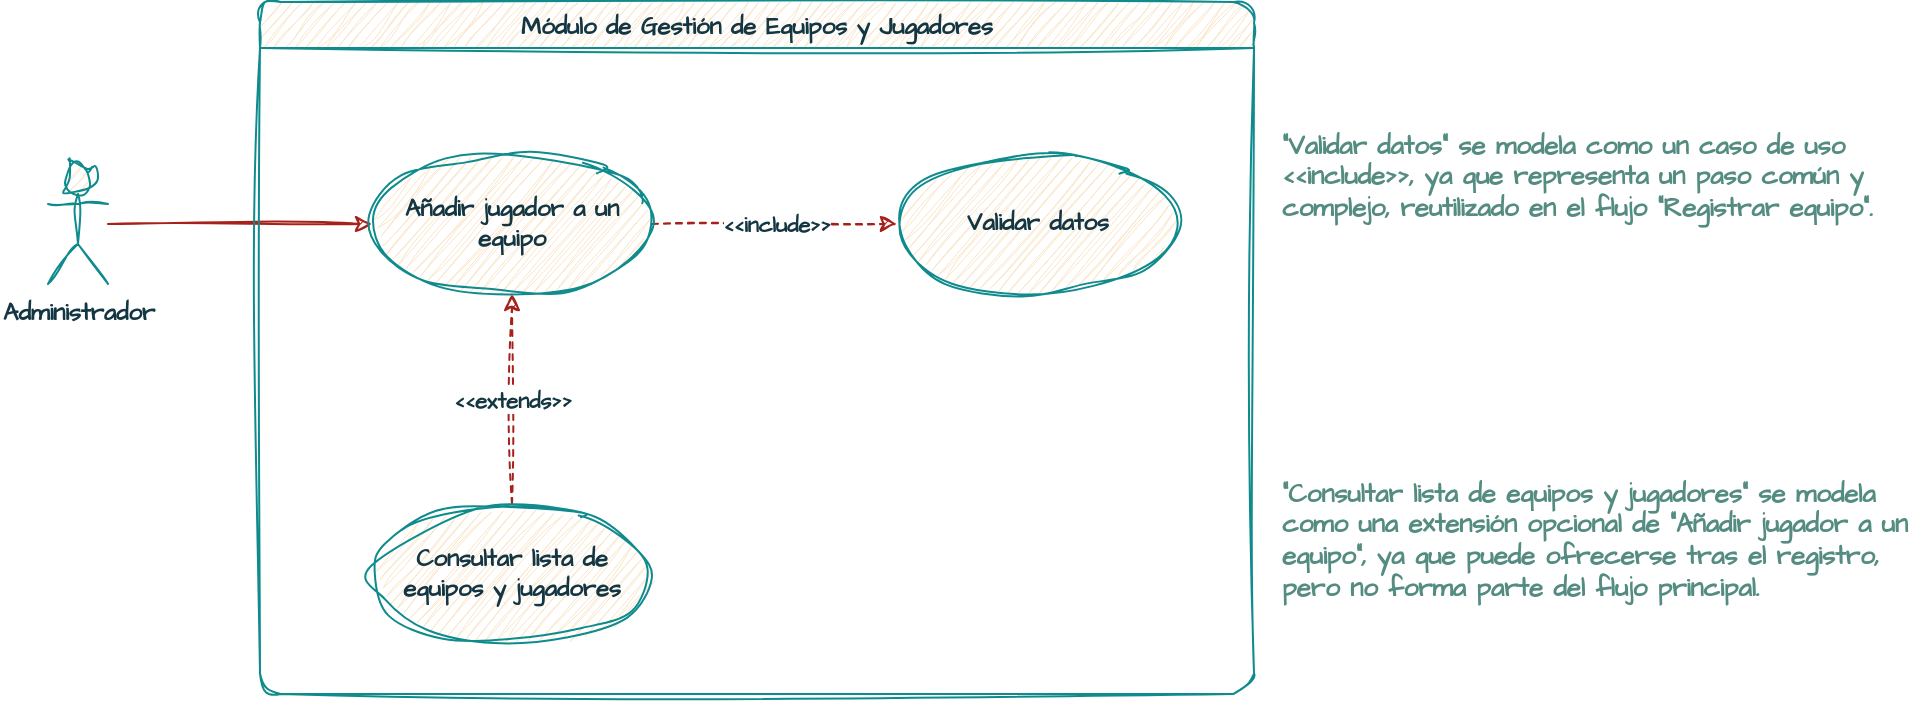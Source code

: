 <mxfile version="26.2.13">
  <diagram name="Página-1" id="A5FbzLegYi2-s6k0OVku">
    <mxGraphModel dx="1010" dy="535" grid="0" gridSize="10" guides="1" tooltips="1" connect="1" arrows="1" fold="1" page="1" pageScale="1" pageWidth="1169" pageHeight="827" math="0" shadow="0">
      <root>
        <mxCell id="0" />
        <mxCell id="1" parent="0" />
        <mxCell id="35SfNl_9JhUK70KBar_d-23" style="edgeStyle=orthogonalEdgeStyle;rounded=0;sketch=1;hachureGap=4;jiggle=2;curveFitting=1;orthogonalLoop=1;jettySize=auto;html=1;entryX=0;entryY=0.5;entryDx=0;entryDy=0;strokeColor=#A8201A;fontFamily=Architects Daughter;fontSource=https%3A%2F%2Ffonts.googleapis.com%2Fcss%3Ffamily%3DArchitects%2BDaughter;fontColor=#143642;fillColor=#FAE5C7;" edge="1" parent="1" source="4GEQXV0VYOjfWgqpQ-_u-1" target="35SfNl_9JhUK70KBar_d-21">
          <mxGeometry relative="1" as="geometry" />
        </mxCell>
        <mxCell id="4GEQXV0VYOjfWgqpQ-_u-1" value="&lt;font face=&quot;Architects Daughter&quot;&gt;&lt;span style=&quot;text-wrap-mode: wrap;&quot;&gt;&lt;b&gt;Administrador&lt;/b&gt;&lt;/span&gt;&lt;/font&gt;" style="shape=umlActor;verticalLabelPosition=bottom;verticalAlign=top;html=1;outlineConnect=0;rounded=1;sketch=1;curveFitting=1;jiggle=2;labelBackgroundColor=none;fillColor=#FAE5C7;strokeColor=#0F8B8D;fontColor=#143642;" parent="1" vertex="1">
          <mxGeometry x="119" y="321" width="30" height="60" as="geometry" />
        </mxCell>
        <mxCell id="35SfNl_9JhUK70KBar_d-5" value="&lt;font face=&quot;Architects Daughter&quot;&gt;Módulo de Gestión de Equipos y Jugadores&lt;/font&gt;" style="swimlane;whiteSpace=wrap;html=1;rounded=1;sketch=1;curveFitting=1;jiggle=2;labelBackgroundColor=none;fillColor=#FAE5C7;strokeColor=#0F8B8D;fontColor=#143642;" vertex="1" parent="1">
          <mxGeometry x="225" y="240" width="497" height="346" as="geometry">
            <mxRectangle x="250" y="330" width="130" height="30" as="alternateBounds" />
          </mxGeometry>
        </mxCell>
        <mxCell id="35SfNl_9JhUK70KBar_d-12" value="&lt;b&gt;Validar datos&lt;/b&gt;" style="ellipse;whiteSpace=wrap;html=1;sketch=1;hachureGap=4;jiggle=2;curveFitting=1;strokeColor=#0F8B8D;fontFamily=Architects Daughter;fontSource=https%3A%2F%2Ffonts.googleapis.com%2Fcss%3Ffamily%3DArchitects%2BDaughter;fontColor=#143642;fillColor=#FAE5C7;" vertex="1" parent="35SfNl_9JhUK70KBar_d-5">
          <mxGeometry x="318.5" y="76" width="140" height="70" as="geometry" />
        </mxCell>
        <mxCell id="35SfNl_9JhUK70KBar_d-25" value="&lt;b&gt;&amp;lt;&amp;lt;extends&amp;gt;&amp;gt;&lt;/b&gt;" style="edgeStyle=orthogonalEdgeStyle;rounded=0;sketch=1;hachureGap=4;jiggle=2;curveFitting=1;orthogonalLoop=1;jettySize=auto;html=1;entryX=0.5;entryY=1;entryDx=0;entryDy=0;strokeColor=#A8201A;fontFamily=Architects Daughter;fontSource=https%3A%2F%2Ffonts.googleapis.com%2Fcss%3Ffamily%3DArchitects%2BDaughter;fontColor=#143642;fillColor=#FAE5C7;dashed=1;" edge="1" parent="35SfNl_9JhUK70KBar_d-5" source="35SfNl_9JhUK70KBar_d-20" target="35SfNl_9JhUK70KBar_d-21">
          <mxGeometry relative="1" as="geometry" />
        </mxCell>
        <mxCell id="35SfNl_9JhUK70KBar_d-20" value="&lt;b&gt;Consultar lista de equipos y jugadores&lt;/b&gt;" style="ellipse;whiteSpace=wrap;html=1;sketch=1;hachureGap=4;jiggle=2;curveFitting=1;strokeColor=#0F8B8D;fontFamily=Architects Daughter;fontSource=https%3A%2F%2Ffonts.googleapis.com%2Fcss%3Ffamily%3DArchitects%2BDaughter;fontColor=#143642;fillColor=#FAE5C7;" vertex="1" parent="35SfNl_9JhUK70KBar_d-5">
          <mxGeometry x="56" y="251" width="140" height="70" as="geometry" />
        </mxCell>
        <mxCell id="35SfNl_9JhUK70KBar_d-24" value="&lt;b&gt;&amp;lt;&amp;lt;include&amp;gt;&amp;gt;&lt;/b&gt;" style="edgeStyle=orthogonalEdgeStyle;rounded=0;sketch=1;hachureGap=4;jiggle=2;curveFitting=1;orthogonalLoop=1;jettySize=auto;html=1;exitX=1;exitY=0.5;exitDx=0;exitDy=0;entryX=0;entryY=0.5;entryDx=0;entryDy=0;strokeColor=#A8201A;fontFamily=Architects Daughter;fontSource=https%3A%2F%2Ffonts.googleapis.com%2Fcss%3Ffamily%3DArchitects%2BDaughter;fontColor=#143642;fillColor=#FAE5C7;dashed=1;" edge="1" parent="35SfNl_9JhUK70KBar_d-5" source="35SfNl_9JhUK70KBar_d-21" target="35SfNl_9JhUK70KBar_d-12">
          <mxGeometry relative="1" as="geometry" />
        </mxCell>
        <mxCell id="35SfNl_9JhUK70KBar_d-21" value="&lt;b&gt;Añadir jugador a un equipo&lt;/b&gt;" style="ellipse;whiteSpace=wrap;html=1;sketch=1;hachureGap=4;jiggle=2;curveFitting=1;strokeColor=#0F8B8D;fontFamily=Architects Daughter;fontSource=https%3A%2F%2Ffonts.googleapis.com%2Fcss%3Ffamily%3DArchitects%2BDaughter;fontColor=#143642;fillColor=#FAE5C7;" vertex="1" parent="35SfNl_9JhUK70KBar_d-5">
          <mxGeometry x="56" y="76" width="140" height="70" as="geometry" />
        </mxCell>
        <mxCell id="35SfNl_9JhUK70KBar_d-11" value="&lt;h1 style=&quot;margin-top: 0px;&quot;&gt;&lt;br&gt;&lt;/h1&gt;&lt;p&gt;“Validar datos” se modela como un caso de uso &amp;lt;&amp;lt;include&amp;gt;&amp;gt;, ya que representa un paso común y complejo, reutilizado en el flujo “Registrar equipo”.&lt;br&gt;&lt;/p&gt;&lt;p&gt;&lt;br&gt;&lt;/p&gt;&lt;p&gt;&lt;br&gt;&lt;/p&gt;&lt;p&gt;&lt;br&gt;&lt;/p&gt;&lt;p&gt;&lt;br&gt;&lt;/p&gt;&lt;p&gt;“Consultar lista de equipos y jugadores” se modela como una extensión opcional de “Añadir jugador a un equipo”, ya que puede ofrecerse tras el registro, pero no forma parte del flujo principal.&lt;/p&gt;" style="text;html=1;whiteSpace=wrap;overflow=hidden;rounded=0;fontFamily=Architects Daughter;fontSource=https%3A%2F%2Ffonts.googleapis.com%2Fcss%3Ffamily%3DArchitects%2BDaughter;fontColor=#548C82;fontStyle=1;fontSize=13;" vertex="1" parent="1">
          <mxGeometry x="734" y="249" width="317" height="341" as="geometry" />
        </mxCell>
      </root>
    </mxGraphModel>
  </diagram>
</mxfile>

